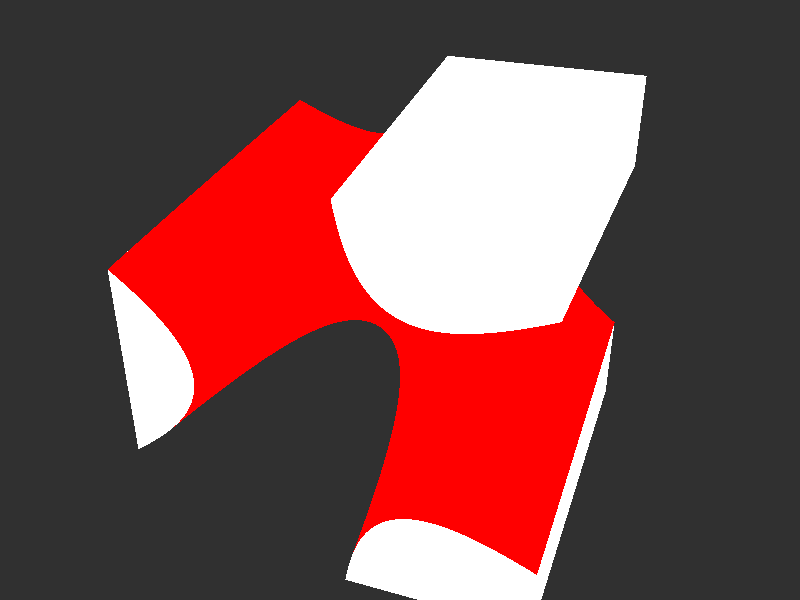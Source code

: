 // This work is licensed under the Creative Commons Attribution 3.0 Unported License.
// To view a copy of this license, visit http://creativecommons.org/licenses/by/3.0/
// or send a letter to Creative Commons, 444 Castro Street, Suite 900, Mountain View,
// California, 94041, USA.

// Persistence Of Vision raytracer version 3.5 sample file.
//
// -w320 -h240
// -w800 -h600 +a0.3

// By Alexander Enzmann

/* sample quartic scene file written by Alexander Enzmann */
#version  3.7;
global_settings { 
  assumed_gamma 1.0
}

#include "shapes.inc"
#include "colors.inc"
#include "textures.inc"

#declare Basic_Saddle =
quartic {
 < 0.0,  0.0,  0.0,  1.0, 0.0,  0.0,  0.0,  0.0,  0.0, 0.0,
   0.0,  0.0, -3.0,  0.0, 0.0,  0.0,  0.0,  0.0,  0.0, 0.0,
   0.0,  0.0,  0.0,  0.0, 0.0,  0.0,  0.0,  0.0,  0.0, 0.0,
   0.0,  0.0,  0.0, -1.0, 0.0 >
}

#declare Unit_Cube =
   box {
      <-1, -1, -1>, <1, 1, 1>
      texture { pigment { Clear } }
   }

/* Monkey Saddle */
intersection {
   object {
      Basic_Saddle

      texture {
         pigment { Red }
         finish {
            specular 1.0
            roughness 0.05
            ambient 0.2
            diffuse 0.8
         }
      }
   }

   object { Unit_Cube scale 2 }

   bounded_by { box { <-2.5, -2.5, -2.5>, <2.5, 2.5, 2.5> } }

   rotate 20*y
   rotate -30*x
}

camera {
   location  <0.0, 0.0, -10.0>
   right     x*image_width/image_height
   angle 45
}

light_source { <200, 30, -300> colour White }

background { color rgb<1,1,1>*0.03 } 
 
